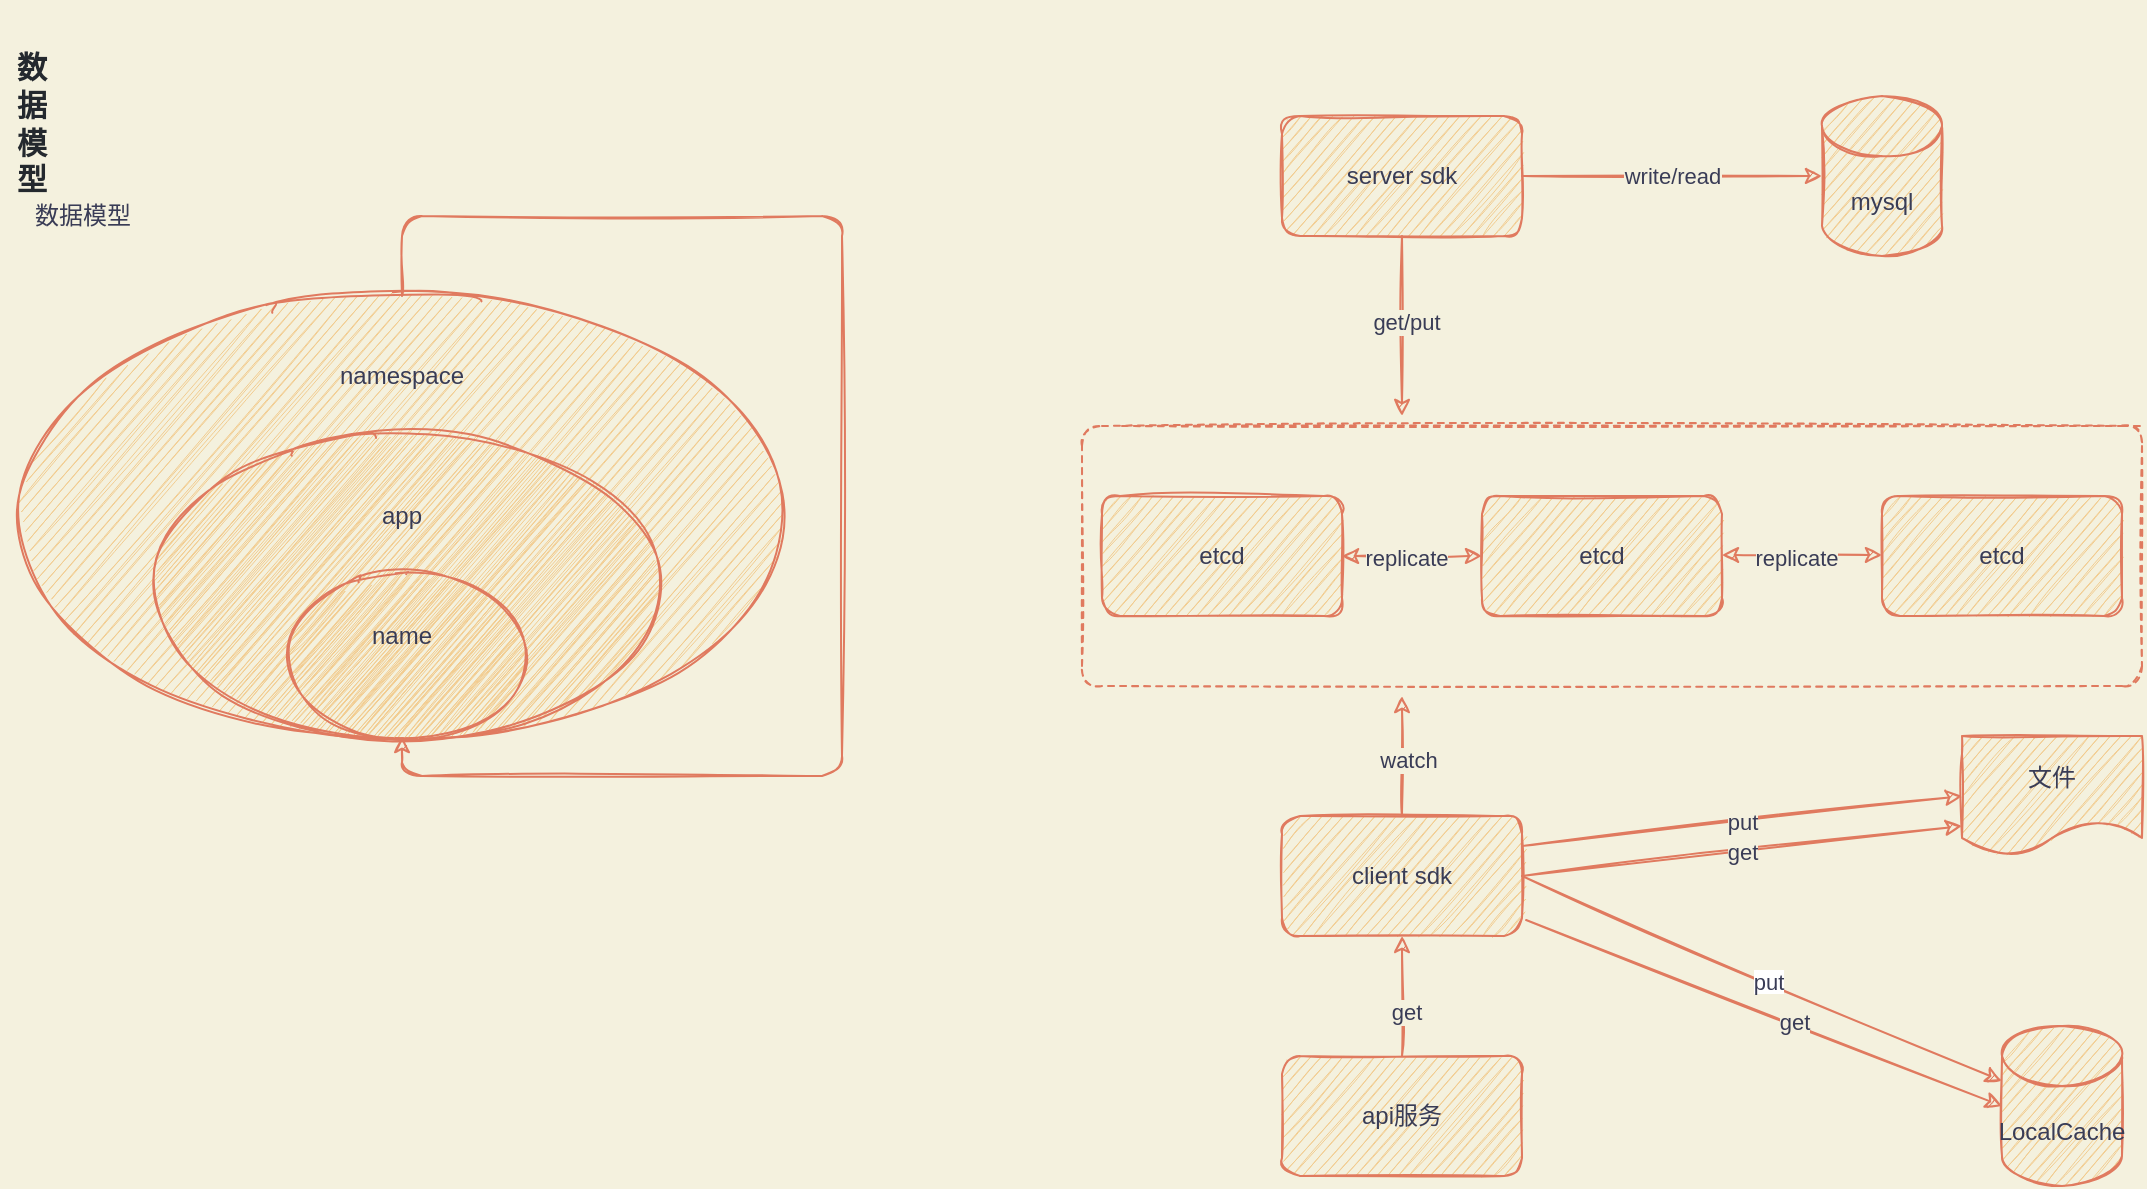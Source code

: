 <mxfile>
    <diagram id="Q3mBxXgB6su_p8Unu43f" name="Page-1">
        <mxGraphModel dx="1496" dy="1714" grid="1" gridSize="10" guides="1" tooltips="1" connect="1" arrows="1" fold="1" page="1" pageScale="1" pageWidth="827" pageHeight="1169" background="#F4F1DE" math="0" shadow="0">
            <root>
                <mxCell id="0"/>
                <mxCell id="1" parent="0"/>
                <mxCell id="2" value="etcd" style="whiteSpace=wrap;html=1;fillColor=#F2CC8F;strokeColor=#E07A5F;fontColor=#393C56;sketch=1;rounded=1;" parent="1" vertex="1">
                    <mxGeometry x="170" y="240" width="120" height="60" as="geometry"/>
                </mxCell>
                <mxCell id="3" value="etcd" style="whiteSpace=wrap;html=1;fillColor=#F2CC8F;strokeColor=#E07A5F;fontColor=#393C56;sketch=1;rounded=1;" parent="1" vertex="1">
                    <mxGeometry x="360" y="240" width="120" height="60" as="geometry"/>
                </mxCell>
                <mxCell id="4" value="etcd" style="whiteSpace=wrap;html=1;fillColor=#F2CC8F;strokeColor=#E07A5F;fontColor=#393C56;sketch=1;rounded=1;" parent="1" vertex="1">
                    <mxGeometry x="560" y="240" width="120" height="60" as="geometry"/>
                </mxCell>
                <mxCell id="5" value="" style="endArrow=none;dashed=1;html=1;strokeColor=#E07A5F;fontColor=#393C56;labelBackgroundColor=#F4F1DE;sketch=1;" parent="1" edge="1">
                    <mxGeometry width="50" height="50" relative="1" as="geometry">
                        <mxPoint x="180" y="205" as="sourcePoint"/>
                        <mxPoint x="690" y="205" as="targetPoint"/>
                        <Array as="points">
                            <mxPoint x="690" y="205"/>
                            <mxPoint x="690" y="335"/>
                            <mxPoint x="160" y="335"/>
                            <mxPoint x="160" y="205"/>
                        </Array>
                    </mxGeometry>
                </mxCell>
                <mxCell id="6" value="server sdk&lt;br&gt;" style="whiteSpace=wrap;html=1;fillColor=#F2CC8F;strokeColor=#E07A5F;fontColor=#393C56;sketch=1;rounded=1;" parent="1" vertex="1">
                    <mxGeometry x="260" y="50" width="120" height="60" as="geometry"/>
                </mxCell>
                <mxCell id="9" value="mysql" style="shape=cylinder3;whiteSpace=wrap;html=1;boundedLbl=1;backgroundOutline=1;size=15;fillColor=#F2CC8F;strokeColor=#E07A5F;fontColor=#393C56;sketch=1;rounded=1;" parent="1" vertex="1">
                    <mxGeometry x="530" y="40" width="60" height="80" as="geometry"/>
                </mxCell>
                <mxCell id="10" value="write/read" style="endArrow=classic;html=1;entryX=0;entryY=0.5;entryDx=0;entryDy=0;entryPerimeter=0;strokeColor=#E07A5F;fontColor=#393C56;exitX=1;exitY=0.5;exitDx=0;exitDy=0;labelBackgroundColor=#F4F1DE;sketch=1;" parent="1" source="6" target="9" edge="1">
                    <mxGeometry width="50" height="50" relative="1" as="geometry">
                        <mxPoint x="380" y="10" as="sourcePoint"/>
                        <mxPoint x="210" y="20" as="targetPoint"/>
                    </mxGeometry>
                </mxCell>
                <mxCell id="11" value="" style="endArrow=classic;html=1;exitX=0.5;exitY=1;exitDx=0;exitDy=0;strokeColor=#E07A5F;fontColor=#393C56;labelBackgroundColor=#F4F1DE;sketch=1;" parent="1" source="6" edge="1">
                    <mxGeometry width="50" height="50" relative="1" as="geometry">
                        <mxPoint x="150" y="160" as="sourcePoint"/>
                        <mxPoint x="320" y="200" as="targetPoint"/>
                    </mxGeometry>
                </mxCell>
                <mxCell id="12" value="get/put" style="edgeLabel;html=1;align=center;verticalAlign=middle;resizable=0;points=[];fontColor=#393C56;labelBackgroundColor=#F4F1DE;sketch=1;rounded=1;" parent="11" vertex="1" connectable="0">
                    <mxGeometry x="-0.04" y="2" relative="1" as="geometry">
                        <mxPoint as="offset"/>
                    </mxGeometry>
                </mxCell>
                <mxCell id="13" value="client sdk" style="whiteSpace=wrap;html=1;fillColor=#F2CC8F;strokeColor=#E07A5F;fontColor=#393C56;sketch=1;rounded=1;" parent="1" vertex="1">
                    <mxGeometry x="260" y="400" width="120" height="60" as="geometry"/>
                </mxCell>
                <mxCell id="15" value="LocalCache" style="shape=cylinder3;whiteSpace=wrap;html=1;boundedLbl=1;backgroundOutline=1;size=15;fillColor=#F2CC8F;strokeColor=#E07A5F;fontColor=#393C56;sketch=1;rounded=1;" parent="1" vertex="1">
                    <mxGeometry x="620" y="505" width="60" height="80" as="geometry"/>
                </mxCell>
                <mxCell id="16" value="" style="endArrow=classic;html=1;exitX=1.017;exitY=0.867;exitDx=0;exitDy=0;entryX=0;entryY=0.5;entryDx=0;entryDy=0;entryPerimeter=0;strokeColor=#E07A5F;fontColor=#393C56;exitPerimeter=0;labelBackgroundColor=#F4F1DE;sketch=1;" parent="1" source="13" target="15" edge="1">
                    <mxGeometry width="50" height="50" relative="1" as="geometry">
                        <mxPoint x="170" y="470" as="sourcePoint"/>
                        <mxPoint x="240" y="440" as="targetPoint"/>
                    </mxGeometry>
                </mxCell>
                <mxCell id="17" value="get" style="edgeLabel;html=1;align=center;verticalAlign=middle;resizable=0;points=[];fontColor=#393C56;labelBackgroundColor=#F4F1DE;sketch=1;rounded=1;" parent="16" vertex="1" connectable="0">
                    <mxGeometry x="0.119" y="1" relative="1" as="geometry">
                        <mxPoint as="offset"/>
                    </mxGeometry>
                </mxCell>
                <mxCell id="19" value="" style="endArrow=classic;html=1;exitX=0.5;exitY=0;exitDx=0;exitDy=0;strokeColor=#E07A5F;fontColor=#393C56;labelBackgroundColor=#F4F1DE;sketch=1;" parent="1" source="13" edge="1">
                    <mxGeometry width="50" height="50" relative="1" as="geometry">
                        <mxPoint x="120" y="420" as="sourcePoint"/>
                        <mxPoint x="320" y="340" as="targetPoint"/>
                    </mxGeometry>
                </mxCell>
                <mxCell id="20" value="watch" style="edgeLabel;html=1;align=center;verticalAlign=middle;resizable=0;points=[];fontColor=#393C56;labelBackgroundColor=#F4F1DE;sketch=1;rounded=1;" parent="19" vertex="1" connectable="0">
                    <mxGeometry x="-0.044" y="-3" relative="1" as="geometry">
                        <mxPoint as="offset"/>
                    </mxGeometry>
                </mxCell>
                <mxCell id="24" value="" style="endArrow=classic;startArrow=classic;html=1;exitX=1;exitY=0.5;exitDx=0;exitDy=0;entryX=0;entryY=0.5;entryDx=0;entryDy=0;strokeColor=#E07A5F;fontColor=#393C56;labelBackgroundColor=#F4F1DE;sketch=1;" parent="1" source="2" target="3" edge="1">
                    <mxGeometry width="50" height="50" relative="1" as="geometry">
                        <mxPoint x="190" y="310" as="sourcePoint"/>
                        <mxPoint x="240" y="260" as="targetPoint"/>
                    </mxGeometry>
                </mxCell>
                <mxCell id="25" value="replicate" style="edgeLabel;html=1;align=center;verticalAlign=middle;resizable=0;points=[];fontColor=#393C56;labelBackgroundColor=#F4F1DE;sketch=1;rounded=1;" parent="24" vertex="1" connectable="0">
                    <mxGeometry x="-0.08" y="-1" relative="1" as="geometry">
                        <mxPoint as="offset"/>
                    </mxGeometry>
                </mxCell>
                <mxCell id="26" value="" style="endArrow=classic;startArrow=classic;html=1;exitX=1;exitY=0.5;exitDx=0;exitDy=0;entryX=0;entryY=0.5;entryDx=0;entryDy=0;strokeColor=#E07A5F;fontColor=#393C56;labelBackgroundColor=#F4F1DE;sketch=1;" parent="1" edge="1">
                    <mxGeometry width="50" height="50" relative="1" as="geometry">
                        <mxPoint x="480" y="269.5" as="sourcePoint"/>
                        <mxPoint x="560" y="269.5" as="targetPoint"/>
                    </mxGeometry>
                </mxCell>
                <mxCell id="27" value="replicate" style="edgeLabel;html=1;align=center;verticalAlign=middle;resizable=0;points=[];fontColor=#393C56;labelBackgroundColor=#F4F1DE;sketch=1;rounded=1;" parent="26" vertex="1" connectable="0">
                    <mxGeometry x="-0.08" y="-1" relative="1" as="geometry">
                        <mxPoint as="offset"/>
                    </mxGeometry>
                </mxCell>
                <mxCell id="66" value="" style="ellipse;whiteSpace=wrap;html=1;fillColor=#F2CC8F;strokeColor=#E07A5F;fontColor=#393C56;sketch=1;rounded=1;" parent="1" vertex="1">
                    <mxGeometry x="-380" y="140" width="400" height="220" as="geometry"/>
                </mxCell>
                <mxCell id="67" value="" style="ellipse;whiteSpace=wrap;html=1;fillColor=#F2CC8F;strokeColor=#E07A5F;fontColor=#393C56;sketch=1;rounded=1;" parent="1" vertex="1">
                    <mxGeometry x="-310" y="210" width="265" height="150" as="geometry"/>
                </mxCell>
                <mxCell id="68" value="namespace" style="text;html=1;strokeColor=none;fillColor=none;align=center;verticalAlign=middle;whiteSpace=wrap;fontColor=#393C56;sketch=1;rounded=1;" parent="1" vertex="1">
                    <mxGeometry x="-200" y="170" width="40" height="20" as="geometry"/>
                </mxCell>
                <mxCell id="69" value="&lt;meta charset=&quot;utf-8&quot;&gt;&lt;h3 style=&quot;padding: 0px; margin: 24px 0px 16px; font-weight: 600; box-sizing: border-box; font-size: 1.25em; line-height: 1.25; color: rgb(36, 41, 46); font-style: normal; letter-spacing: normal; text-indent: 0px; text-transform: none; word-spacing: 0px;&quot;&gt;数据模型&lt;/h3&gt;" style="text;html=1;strokeColor=none;fillColor=none;align=center;verticalAlign=middle;whiteSpace=wrap;fontColor=#393C56;sketch=1;rounded=1;" parent="1" vertex="1">
                    <mxGeometry x="-380" y="40" width="30" height="20" as="geometry"/>
                </mxCell>
                <mxCell id="70" value="数据模型" style="text;html=1;align=center;verticalAlign=middle;resizable=0;points=[];autosize=1;fontColor=#393C56;sketch=1;rounded=1;" parent="1" vertex="1">
                    <mxGeometry x="-370" y="90" width="60" height="20" as="geometry"/>
                </mxCell>
                <mxCell id="74" value="文件" style="shape=document;whiteSpace=wrap;html=1;boundedLbl=1;fillColor=#F2CC8F;strokeColor=#E07A5F;fontColor=#393C56;sketch=1;rounded=1;" parent="1" vertex="1">
                    <mxGeometry x="600" y="360" width="90" height="60" as="geometry"/>
                </mxCell>
                <mxCell id="75" value="api服务" style="whiteSpace=wrap;html=1;fillColor=#F2CC8F;strokeColor=#E07A5F;fontColor=#393C56;sketch=1;rounded=1;" parent="1" vertex="1">
                    <mxGeometry x="260" y="520" width="120" height="60" as="geometry"/>
                </mxCell>
                <mxCell id="76" value="" style="endArrow=classic;html=1;entryX=0.5;entryY=1;entryDx=0;entryDy=0;exitX=0.5;exitY=0;exitDx=0;exitDy=0;strokeColor=#E07A5F;fontColor=#393C56;labelBackgroundColor=#F4F1DE;sketch=1;" parent="1" source="75" target="13" edge="1">
                    <mxGeometry width="50" height="50" relative="1" as="geometry">
                        <mxPoint x="300" y="580" as="sourcePoint"/>
                        <mxPoint x="350" y="530" as="targetPoint"/>
                    </mxGeometry>
                </mxCell>
                <mxCell id="77" value="get" style="edgeLabel;html=1;align=center;verticalAlign=middle;resizable=0;points=[];fontColor=#393C56;labelBackgroundColor=#F4F1DE;sketch=1;rounded=1;" parent="76" vertex="1" connectable="0">
                    <mxGeometry x="-0.244" y="-2" relative="1" as="geometry">
                        <mxPoint as="offset"/>
                    </mxGeometry>
                </mxCell>
                <mxCell id="78" value="put" style="endArrow=classic;html=1;exitX=1;exitY=0.25;exitDx=0;exitDy=0;entryX=0;entryY=0.5;entryDx=0;entryDy=0;strokeColor=#E07A5F;fontColor=#393C56;labelBackgroundColor=#F4F1DE;sketch=1;" parent="1" source="13" target="74" edge="1">
                    <mxGeometry width="50" height="50" relative="1" as="geometry">
                        <mxPoint x="450" y="420" as="sourcePoint"/>
                        <mxPoint x="500" y="370" as="targetPoint"/>
                    </mxGeometry>
                </mxCell>
                <mxCell id="82" value="get" style="endArrow=classic;html=1;entryX=0;entryY=0.75;entryDx=0;entryDy=0;fillColor=#F2CC8F;strokeColor=#E07A5F;fontColor=#393C56;exitX=1;exitY=0.5;exitDx=0;exitDy=0;labelBackgroundColor=#F4F1DE;sketch=1;" parent="1" source="13" target="74" edge="1">
                    <mxGeometry width="50" height="50" relative="1" as="geometry">
                        <mxPoint x="560" y="490" as="sourcePoint"/>
                        <mxPoint x="590" y="490" as="targetPoint"/>
                    </mxGeometry>
                </mxCell>
                <mxCell id="84" value="" style="endArrow=classic;html=1;strokeColor=#E07A5F;fillColor=#F2CC8F;fontColor=#393C56;entryX=0;entryY=0;entryDx=0;entryDy=27.5;entryPerimeter=0;labelBackgroundColor=#F4F1DE;sketch=1;" parent="1" target="15" edge="1">
                    <mxGeometry width="50" height="50" relative="1" as="geometry">
                        <mxPoint x="380" y="430" as="sourcePoint"/>
                        <mxPoint x="530" y="330" as="targetPoint"/>
                    </mxGeometry>
                </mxCell>
                <mxCell id="85" value="&lt;span style=&quot;background-color: rgb(255 , 255 , 255)&quot;&gt;put&lt;/span&gt;" style="edgeLabel;html=1;align=center;verticalAlign=middle;resizable=0;points=[];fontColor=#393C56;labelBackgroundColor=#F4F1DE;sketch=1;rounded=1;" parent="84" vertex="1" connectable="0">
                    <mxGeometry x="0.019" relative="1" as="geometry">
                        <mxPoint y="1" as="offset"/>
                    </mxGeometry>
                </mxCell>
                <mxCell id="86" value="" style="ellipse;whiteSpace=wrap;html=1;fillColor=#F2CC8F;strokeColor=#E07A5F;fontColor=#393C56;sketch=1;rounded=1;" parent="1" vertex="1">
                    <mxGeometry x="-240" y="280" width="125" height="80" as="geometry"/>
                </mxCell>
                <mxCell id="87" value="app" style="text;html=1;strokeColor=none;fillColor=none;align=center;verticalAlign=middle;whiteSpace=wrap;fontColor=#393C56;sketch=1;rounded=1;" parent="1" vertex="1">
                    <mxGeometry x="-200" y="240" width="40" height="20" as="geometry"/>
                </mxCell>
                <mxCell id="89" value="name" style="text;html=1;strokeColor=none;fillColor=none;align=center;verticalAlign=middle;whiteSpace=wrap;fontColor=#393C56;sketch=1;rounded=1;" parent="1" vertex="1">
                    <mxGeometry x="-200" y="300" width="40" height="20" as="geometry"/>
                </mxCell>
                <mxCell id="90" style="edgeStyle=orthogonalEdgeStyle;orthogonalLoop=1;jettySize=auto;html=1;exitX=0.5;exitY=0;exitDx=0;exitDy=0;labelBackgroundColor=#F4F1DE;strokeColor=#E07A5F;fontColor=#393C56;sketch=1;" parent="1" source="66" target="66" edge="1">
                    <mxGeometry relative="1" as="geometry">
                        <Array as="points">
                            <mxPoint x="40" y="100"/>
                            <mxPoint x="40" y="380"/>
                            <mxPoint x="-180" y="380"/>
                        </Array>
                    </mxGeometry>
                </mxCell>
            </root>
        </mxGraphModel>
    </diagram>
</mxfile>